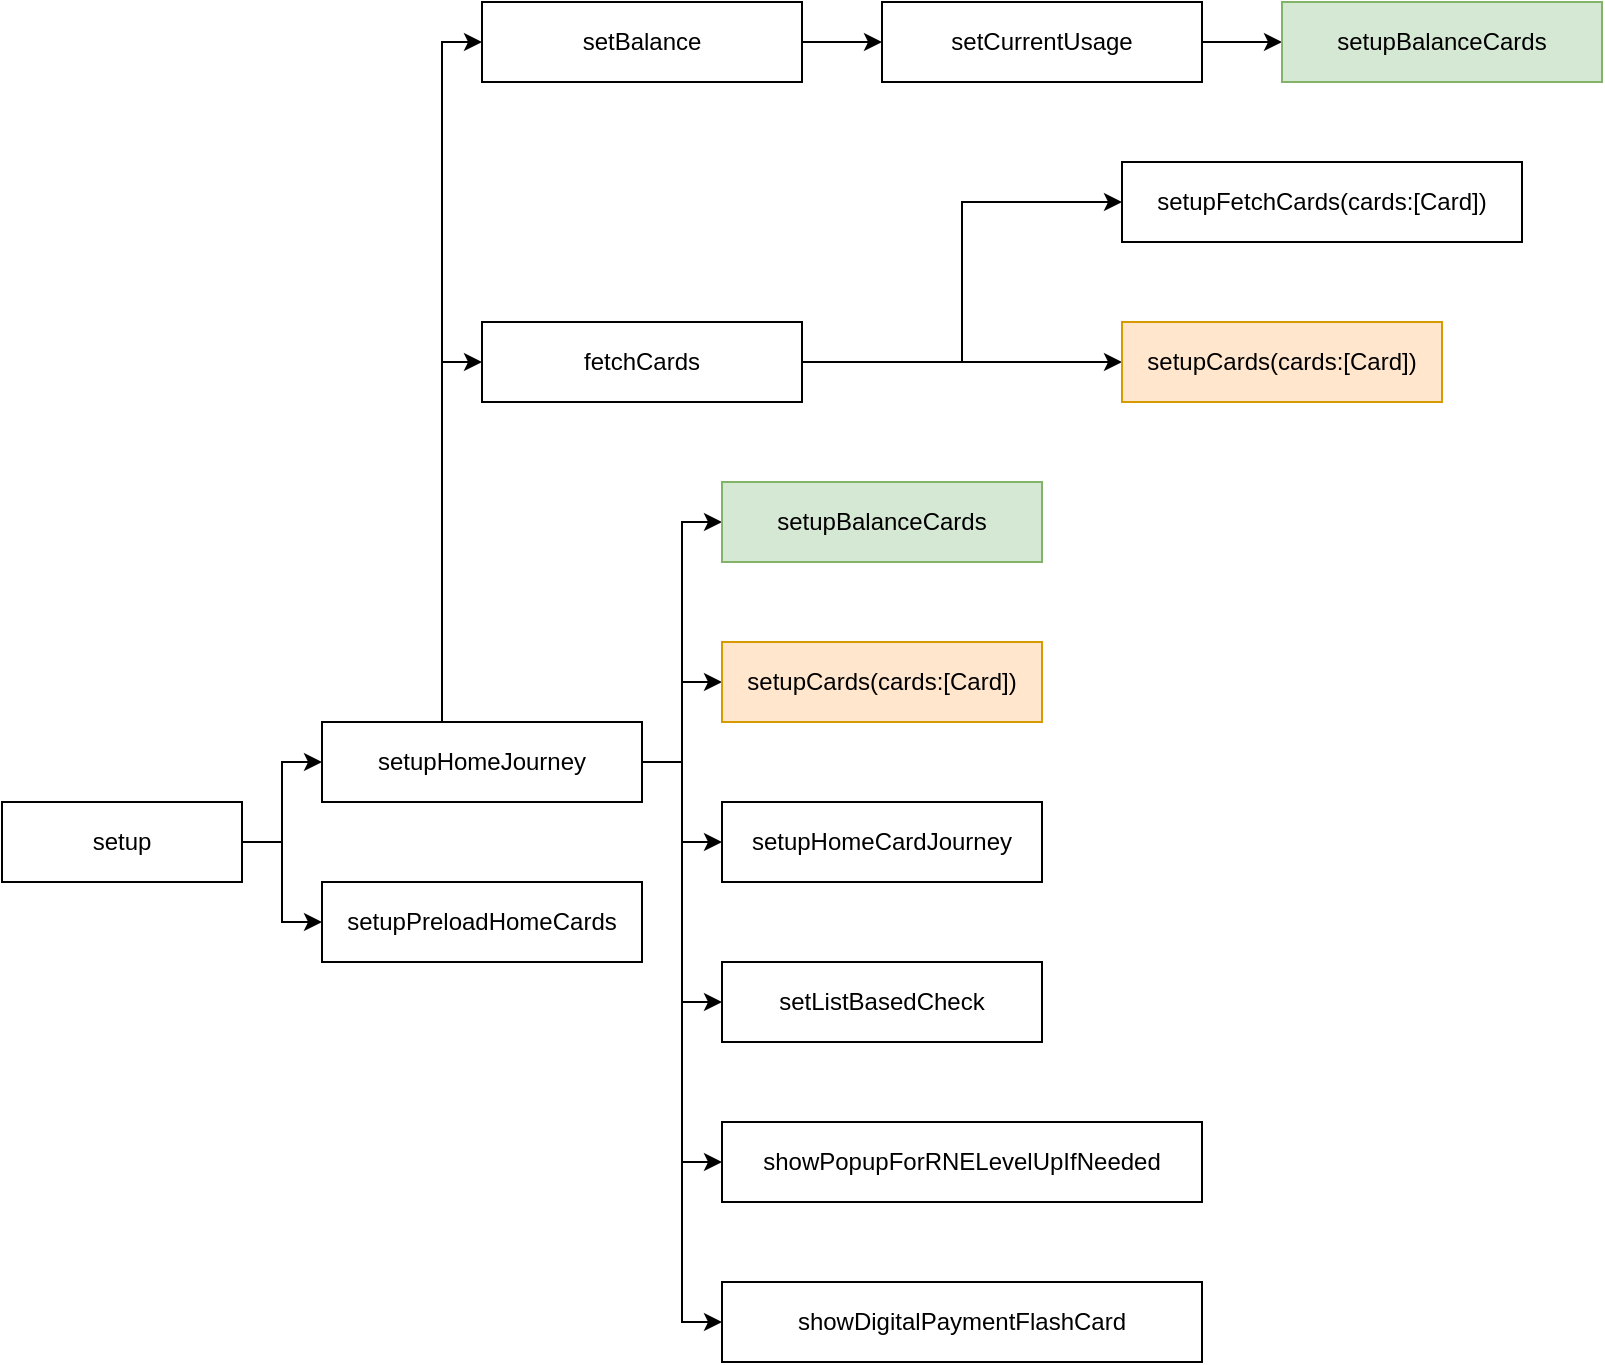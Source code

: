 <mxfile version="21.0.8" type="github">
  <diagram id="uEitK5Yw8WxjuDZyDiQq" name="Page-1">
    <mxGraphModel dx="1004" dy="1711" grid="1" gridSize="10" guides="1" tooltips="1" connect="1" arrows="1" fold="1" page="1" pageScale="1" pageWidth="827" pageHeight="1169" math="0" shadow="0">
      <root>
        <mxCell id="0" />
        <mxCell id="1" parent="0" />
        <mxCell id="IqSwhLnuAe2NlgsMzAqs-17" style="edgeStyle=orthogonalEdgeStyle;rounded=0;orthogonalLoop=1;jettySize=auto;html=1;entryX=0;entryY=0.5;entryDx=0;entryDy=0;" edge="1" parent="1" source="IqSwhLnuAe2NlgsMzAqs-1" target="IqSwhLnuAe2NlgsMzAqs-2">
          <mxGeometry relative="1" as="geometry" />
        </mxCell>
        <mxCell id="IqSwhLnuAe2NlgsMzAqs-18" style="edgeStyle=orthogonalEdgeStyle;rounded=0;orthogonalLoop=1;jettySize=auto;html=1;entryX=0;entryY=0.5;entryDx=0;entryDy=0;" edge="1" parent="1" source="IqSwhLnuAe2NlgsMzAqs-1" target="IqSwhLnuAe2NlgsMzAqs-3">
          <mxGeometry relative="1" as="geometry" />
        </mxCell>
        <mxCell id="IqSwhLnuAe2NlgsMzAqs-1" value="setup" style="text;html=1;strokeColor=default;fillColor=none;align=center;verticalAlign=middle;whiteSpace=wrap;rounded=0;" vertex="1" parent="1">
          <mxGeometry y="320" width="120" height="40" as="geometry" />
        </mxCell>
        <mxCell id="IqSwhLnuAe2NlgsMzAqs-11" style="edgeStyle=orthogonalEdgeStyle;rounded=0;orthogonalLoop=1;jettySize=auto;html=1;entryX=0;entryY=0.5;entryDx=0;entryDy=0;" edge="1" parent="1" source="IqSwhLnuAe2NlgsMzAqs-2" target="IqSwhLnuAe2NlgsMzAqs-5">
          <mxGeometry relative="1" as="geometry" />
        </mxCell>
        <mxCell id="IqSwhLnuAe2NlgsMzAqs-13" style="edgeStyle=orthogonalEdgeStyle;rounded=0;orthogonalLoop=1;jettySize=auto;html=1;entryX=0;entryY=0.5;entryDx=0;entryDy=0;" edge="1" parent="1" source="IqSwhLnuAe2NlgsMzAqs-2" target="IqSwhLnuAe2NlgsMzAqs-7">
          <mxGeometry relative="1" as="geometry" />
        </mxCell>
        <mxCell id="IqSwhLnuAe2NlgsMzAqs-14" style="edgeStyle=orthogonalEdgeStyle;rounded=0;orthogonalLoop=1;jettySize=auto;html=1;entryX=0;entryY=0.5;entryDx=0;entryDy=0;" edge="1" parent="1" source="IqSwhLnuAe2NlgsMzAqs-2" target="IqSwhLnuAe2NlgsMzAqs-8">
          <mxGeometry relative="1" as="geometry" />
        </mxCell>
        <mxCell id="IqSwhLnuAe2NlgsMzAqs-15" style="edgeStyle=orthogonalEdgeStyle;rounded=0;orthogonalLoop=1;jettySize=auto;html=1;entryX=0;entryY=0.5;entryDx=0;entryDy=0;" edge="1" parent="1" source="IqSwhLnuAe2NlgsMzAqs-2" target="IqSwhLnuAe2NlgsMzAqs-9">
          <mxGeometry relative="1" as="geometry" />
        </mxCell>
        <mxCell id="IqSwhLnuAe2NlgsMzAqs-20" style="edgeStyle=orthogonalEdgeStyle;rounded=0;orthogonalLoop=1;jettySize=auto;html=1;entryX=0;entryY=0.5;entryDx=0;entryDy=0;" edge="1" parent="1" source="IqSwhLnuAe2NlgsMzAqs-2" target="IqSwhLnuAe2NlgsMzAqs-10">
          <mxGeometry relative="1" as="geometry" />
        </mxCell>
        <mxCell id="IqSwhLnuAe2NlgsMzAqs-23" style="edgeStyle=orthogonalEdgeStyle;rounded=0;orthogonalLoop=1;jettySize=auto;html=1;entryX=0;entryY=0.5;entryDx=0;entryDy=0;" edge="1" parent="1" source="IqSwhLnuAe2NlgsMzAqs-2" target="IqSwhLnuAe2NlgsMzAqs-6">
          <mxGeometry relative="1" as="geometry">
            <Array as="points">
              <mxPoint x="340" y="300" />
              <mxPoint x="340" y="260" />
            </Array>
          </mxGeometry>
        </mxCell>
        <mxCell id="IqSwhLnuAe2NlgsMzAqs-28" style="edgeStyle=orthogonalEdgeStyle;rounded=0;orthogonalLoop=1;jettySize=auto;html=1;entryX=0;entryY=0.5;entryDx=0;entryDy=0;" edge="1" parent="1" source="IqSwhLnuAe2NlgsMzAqs-2" target="IqSwhLnuAe2NlgsMzAqs-22">
          <mxGeometry relative="1" as="geometry">
            <Array as="points">
              <mxPoint x="220" y="100" />
            </Array>
          </mxGeometry>
        </mxCell>
        <mxCell id="IqSwhLnuAe2NlgsMzAqs-32" style="edgeStyle=orthogonalEdgeStyle;rounded=0;orthogonalLoop=1;jettySize=auto;html=1;entryX=0;entryY=0.5;entryDx=0;entryDy=0;" edge="1" parent="1" source="IqSwhLnuAe2NlgsMzAqs-2" target="IqSwhLnuAe2NlgsMzAqs-31">
          <mxGeometry relative="1" as="geometry">
            <Array as="points">
              <mxPoint x="220" y="-60" />
            </Array>
          </mxGeometry>
        </mxCell>
        <mxCell id="IqSwhLnuAe2NlgsMzAqs-2" value="setupHomeJourney" style="text;html=1;strokeColor=default;fillColor=none;align=center;verticalAlign=middle;whiteSpace=wrap;rounded=0;" vertex="1" parent="1">
          <mxGeometry x="160" y="280" width="160" height="40" as="geometry" />
        </mxCell>
        <mxCell id="IqSwhLnuAe2NlgsMzAqs-3" value="setupPreloadHomeCards" style="text;html=1;strokeColor=default;fillColor=none;align=center;verticalAlign=middle;whiteSpace=wrap;rounded=0;" vertex="1" parent="1">
          <mxGeometry x="160" y="360" width="160" height="40" as="geometry" />
        </mxCell>
        <mxCell id="IqSwhLnuAe2NlgsMzAqs-5" value="setupBalanceCards" style="text;html=1;strokeColor=#82b366;fillColor=#d5e8d4;align=center;verticalAlign=middle;whiteSpace=wrap;rounded=0;" vertex="1" parent="1">
          <mxGeometry x="360" y="160" width="160" height="40" as="geometry" />
        </mxCell>
        <mxCell id="IqSwhLnuAe2NlgsMzAqs-6" value="setupCards(cards:[Card])" style="text;html=1;strokeColor=#d79b00;fillColor=#ffe6cc;align=center;verticalAlign=middle;whiteSpace=wrap;rounded=0;" vertex="1" parent="1">
          <mxGeometry x="360" y="240" width="160" height="40" as="geometry" />
        </mxCell>
        <mxCell id="IqSwhLnuAe2NlgsMzAqs-7" value="setupHomeCardJourney" style="text;html=1;strokeColor=default;fillColor=none;align=center;verticalAlign=middle;whiteSpace=wrap;rounded=0;" vertex="1" parent="1">
          <mxGeometry x="360" y="320" width="160" height="40" as="geometry" />
        </mxCell>
        <mxCell id="IqSwhLnuAe2NlgsMzAqs-8" value="setListBasedCheck" style="text;html=1;strokeColor=default;fillColor=none;align=center;verticalAlign=middle;whiteSpace=wrap;rounded=0;" vertex="1" parent="1">
          <mxGeometry x="360" y="400" width="160" height="40" as="geometry" />
        </mxCell>
        <mxCell id="IqSwhLnuAe2NlgsMzAqs-9" value="showPopupForRNELevelUpIfNeeded" style="text;html=1;strokeColor=default;fillColor=none;align=center;verticalAlign=middle;whiteSpace=wrap;rounded=0;" vertex="1" parent="1">
          <mxGeometry x="360" y="480" width="240" height="40" as="geometry" />
        </mxCell>
        <mxCell id="IqSwhLnuAe2NlgsMzAqs-10" value="showDigitalPaymentFlashCard" style="text;html=1;strokeColor=default;fillColor=none;align=center;verticalAlign=middle;whiteSpace=wrap;rounded=0;" vertex="1" parent="1">
          <mxGeometry x="360" y="560" width="240" height="40" as="geometry" />
        </mxCell>
        <mxCell id="IqSwhLnuAe2NlgsMzAqs-27" style="edgeStyle=orthogonalEdgeStyle;rounded=0;orthogonalLoop=1;jettySize=auto;html=1;entryX=0;entryY=0.5;entryDx=0;entryDy=0;" edge="1" parent="1" source="IqSwhLnuAe2NlgsMzAqs-22" target="IqSwhLnuAe2NlgsMzAqs-26">
          <mxGeometry relative="1" as="geometry" />
        </mxCell>
        <mxCell id="IqSwhLnuAe2NlgsMzAqs-30" style="edgeStyle=orthogonalEdgeStyle;rounded=0;orthogonalLoop=1;jettySize=auto;html=1;entryX=0;entryY=0.5;entryDx=0;entryDy=0;" edge="1" parent="1" source="IqSwhLnuAe2NlgsMzAqs-22" target="IqSwhLnuAe2NlgsMzAqs-29">
          <mxGeometry relative="1" as="geometry" />
        </mxCell>
        <mxCell id="IqSwhLnuAe2NlgsMzAqs-22" value="fetchCards" style="text;html=1;strokeColor=default;fillColor=none;align=center;verticalAlign=middle;whiteSpace=wrap;rounded=0;" vertex="1" parent="1">
          <mxGeometry x="240" y="80" width="160" height="40" as="geometry" />
        </mxCell>
        <mxCell id="IqSwhLnuAe2NlgsMzAqs-26" value="setupCards(cards:[Card])" style="text;html=1;strokeColor=#d79b00;fillColor=#ffe6cc;align=center;verticalAlign=middle;whiteSpace=wrap;rounded=0;" vertex="1" parent="1">
          <mxGeometry x="560" y="80" width="160" height="40" as="geometry" />
        </mxCell>
        <mxCell id="IqSwhLnuAe2NlgsMzAqs-29" value="setupFetchCards(cards:[Card])" style="text;html=1;strokeColor=default;fillColor=none;align=center;verticalAlign=middle;whiteSpace=wrap;rounded=0;" vertex="1" parent="1">
          <mxGeometry x="560" width="200" height="40" as="geometry" />
        </mxCell>
        <mxCell id="IqSwhLnuAe2NlgsMzAqs-34" style="edgeStyle=orthogonalEdgeStyle;rounded=0;orthogonalLoop=1;jettySize=auto;html=1;entryX=0;entryY=0.5;entryDx=0;entryDy=0;" edge="1" parent="1" source="IqSwhLnuAe2NlgsMzAqs-31" target="IqSwhLnuAe2NlgsMzAqs-33">
          <mxGeometry relative="1" as="geometry" />
        </mxCell>
        <mxCell id="IqSwhLnuAe2NlgsMzAqs-31" value="setBalance" style="text;html=1;strokeColor=default;fillColor=none;align=center;verticalAlign=middle;whiteSpace=wrap;rounded=0;" vertex="1" parent="1">
          <mxGeometry x="240" y="-80" width="160" height="40" as="geometry" />
        </mxCell>
        <mxCell id="IqSwhLnuAe2NlgsMzAqs-36" style="edgeStyle=orthogonalEdgeStyle;rounded=0;orthogonalLoop=1;jettySize=auto;html=1;entryX=0;entryY=0.5;entryDx=0;entryDy=0;" edge="1" parent="1" source="IqSwhLnuAe2NlgsMzAqs-33" target="IqSwhLnuAe2NlgsMzAqs-35">
          <mxGeometry relative="1" as="geometry" />
        </mxCell>
        <mxCell id="IqSwhLnuAe2NlgsMzAqs-33" value="setCurrentUsage" style="text;html=1;strokeColor=default;fillColor=none;align=center;verticalAlign=middle;whiteSpace=wrap;rounded=0;" vertex="1" parent="1">
          <mxGeometry x="440" y="-80" width="160" height="40" as="geometry" />
        </mxCell>
        <mxCell id="IqSwhLnuAe2NlgsMzAqs-35" value="setupBalanceCards" style="text;html=1;strokeColor=#82b366;fillColor=#d5e8d4;align=center;verticalAlign=middle;whiteSpace=wrap;rounded=0;" vertex="1" parent="1">
          <mxGeometry x="640" y="-80" width="160" height="40" as="geometry" />
        </mxCell>
      </root>
    </mxGraphModel>
  </diagram>
</mxfile>
